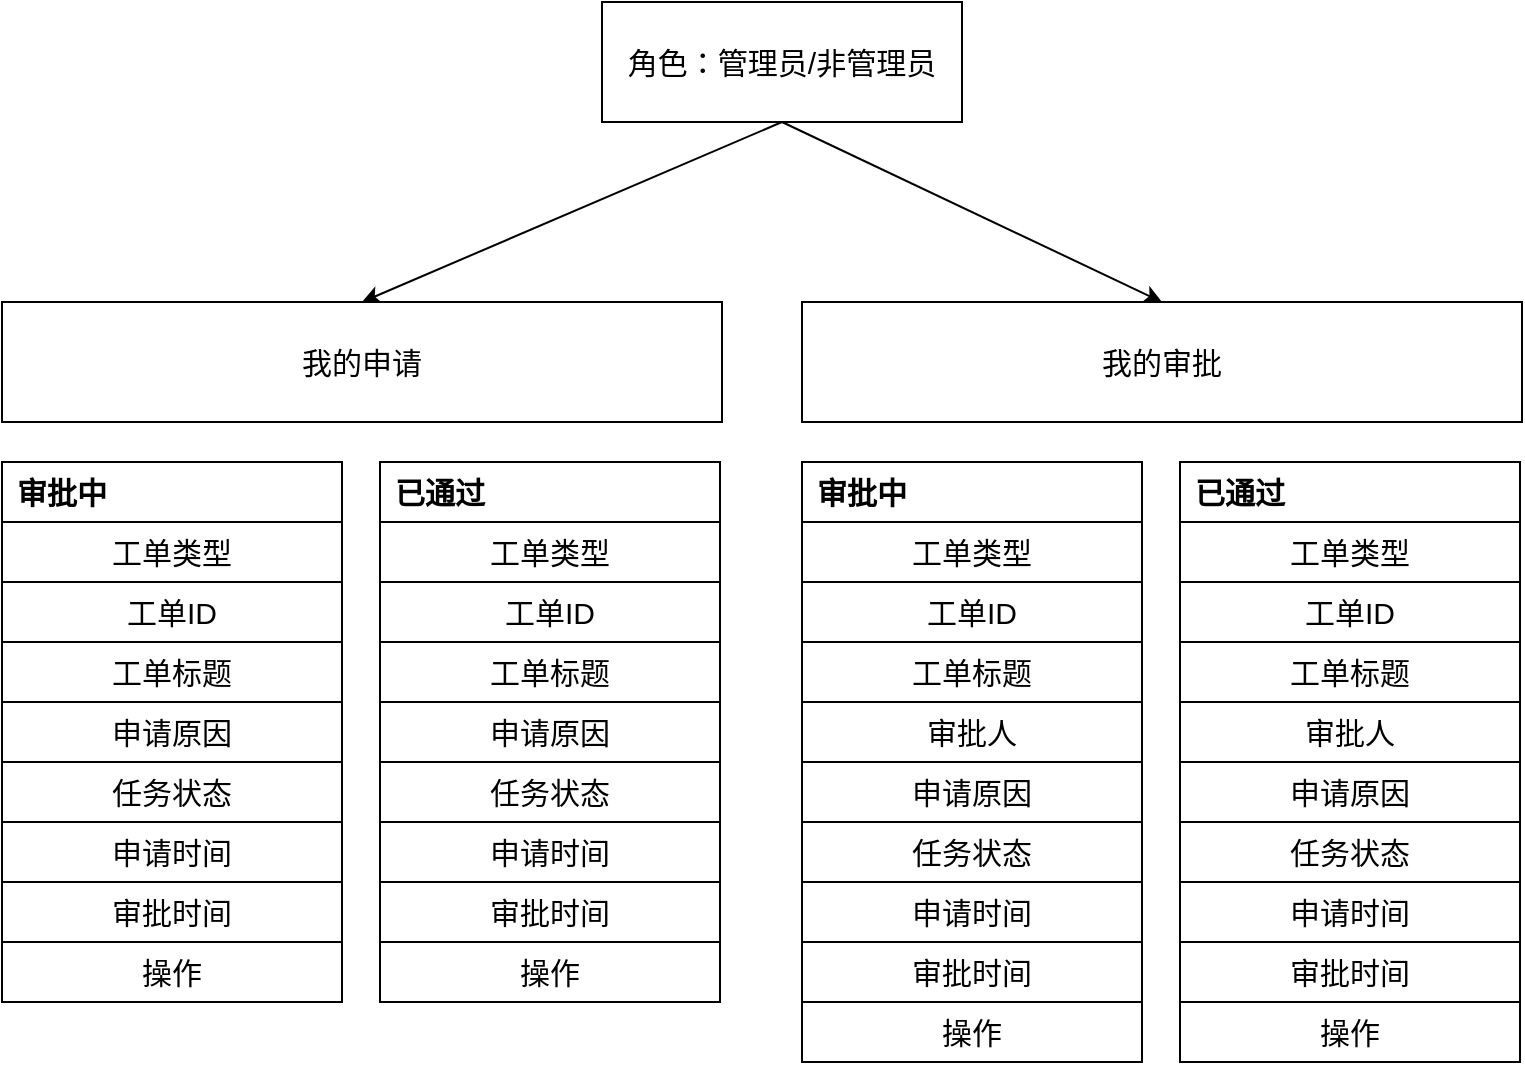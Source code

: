 <mxfile version="17.4.0" type="github" pages="6">
  <diagram id="VgGhHzuDQOqaiqI6v71O" name="第 1 页">
    <mxGraphModel dx="1038" dy="539" grid="1" gridSize="10" guides="1" tooltips="1" connect="1" arrows="1" fold="1" page="1" pageScale="1" pageWidth="827" pageHeight="1169" math="0" shadow="0">
      <root>
        <mxCell id="0" />
        <mxCell id="1" parent="0" />
        <mxCell id="lonrbAoY2lLDJeJu-5T3-50" style="rounded=0;orthogonalLoop=1;jettySize=auto;html=1;exitX=0.5;exitY=1;exitDx=0;exitDy=0;entryX=0.5;entryY=0;entryDx=0;entryDy=0;fontSize=15;" parent="1" source="lonrbAoY2lLDJeJu-5T3-1" target="lonrbAoY2lLDJeJu-5T3-5" edge="1">
          <mxGeometry relative="1" as="geometry" />
        </mxCell>
        <mxCell id="lonrbAoY2lLDJeJu-5T3-51" style="edgeStyle=none;rounded=0;orthogonalLoop=1;jettySize=auto;html=1;exitX=0.5;exitY=1;exitDx=0;exitDy=0;entryX=0.5;entryY=0;entryDx=0;entryDy=0;fontSize=15;" parent="1" source="lonrbAoY2lLDJeJu-5T3-1" target="lonrbAoY2lLDJeJu-5T3-6" edge="1">
          <mxGeometry relative="1" as="geometry" />
        </mxCell>
        <mxCell id="lonrbAoY2lLDJeJu-5T3-1" value="&lt;font style=&quot;font-size: 15px&quot;&gt;角色：管理员/非管理员&lt;/font&gt;" style="rounded=0;whiteSpace=wrap;html=1;" parent="1" vertex="1">
          <mxGeometry x="300" width="180" height="60" as="geometry" />
        </mxCell>
        <mxCell id="lonrbAoY2lLDJeJu-5T3-5" value="&lt;span style=&quot;font-size: 15px&quot;&gt;我的申请&lt;/span&gt;" style="rounded=0;whiteSpace=wrap;html=1;" parent="1" vertex="1">
          <mxGeometry y="150" width="360" height="60" as="geometry" />
        </mxCell>
        <mxCell id="lonrbAoY2lLDJeJu-5T3-6" value="&lt;span style=&quot;font-size: 15px&quot;&gt;我的审批&lt;/span&gt;" style="rounded=0;whiteSpace=wrap;html=1;" parent="1" vertex="1">
          <mxGeometry x="400" y="150" width="360" height="60" as="geometry" />
        </mxCell>
        <mxCell id="lonrbAoY2lLDJeJu-5T3-7" value="&lt;span style=&quot;font-size: 15px&quot;&gt;工单类型&lt;/span&gt;" style="rounded=0;whiteSpace=wrap;html=1;" parent="1" vertex="1">
          <mxGeometry y="260" width="170" height="30" as="geometry" />
        </mxCell>
        <mxCell id="lonrbAoY2lLDJeJu-5T3-8" value="&lt;span style=&quot;font-size: 15px&quot;&gt;工单ID&lt;/span&gt;" style="rounded=0;whiteSpace=wrap;html=1;" parent="1" vertex="1">
          <mxGeometry y="290" width="170" height="30" as="geometry" />
        </mxCell>
        <mxCell id="lonrbAoY2lLDJeJu-5T3-9" value="&lt;span style=&quot;font-size: 15px&quot;&gt;工单标题&lt;/span&gt;" style="rounded=0;whiteSpace=wrap;html=1;" parent="1" vertex="1">
          <mxGeometry y="320" width="170" height="30" as="geometry" />
        </mxCell>
        <mxCell id="lonrbAoY2lLDJeJu-5T3-10" value="&lt;span style=&quot;font-size: 15px&quot;&gt;申请原因&lt;/span&gt;" style="rounded=0;whiteSpace=wrap;html=1;" parent="1" vertex="1">
          <mxGeometry y="350" width="170" height="30" as="geometry" />
        </mxCell>
        <mxCell id="lonrbAoY2lLDJeJu-5T3-11" value="&lt;span style=&quot;font-size: 15px&quot;&gt;任务状态&lt;/span&gt;" style="rounded=0;whiteSpace=wrap;html=1;" parent="1" vertex="1">
          <mxGeometry y="380" width="170" height="30" as="geometry" />
        </mxCell>
        <mxCell id="lonrbAoY2lLDJeJu-5T3-12" value="&lt;span style=&quot;font-size: 15px&quot;&gt;申请时间&lt;/span&gt;" style="rounded=0;whiteSpace=wrap;html=1;" parent="1" vertex="1">
          <mxGeometry y="410" width="170" height="30" as="geometry" />
        </mxCell>
        <mxCell id="lonrbAoY2lLDJeJu-5T3-13" value="&lt;span style=&quot;font-size: 15px&quot;&gt;审批时间&lt;/span&gt;" style="rounded=0;whiteSpace=wrap;html=1;" parent="1" vertex="1">
          <mxGeometry y="440" width="170" height="30" as="geometry" />
        </mxCell>
        <mxCell id="lonrbAoY2lLDJeJu-5T3-14" value="&lt;span style=&quot;font-size: 15px&quot;&gt;操作&lt;/span&gt;" style="rounded=0;whiteSpace=wrap;html=1;" parent="1" vertex="1">
          <mxGeometry y="470" width="170" height="30" as="geometry" />
        </mxCell>
        <mxCell id="lonrbAoY2lLDJeJu-5T3-16" value="" style="rounded=0;whiteSpace=wrap;html=1;" parent="1" vertex="1">
          <mxGeometry y="230" width="170" height="30" as="geometry" />
        </mxCell>
        <mxCell id="lonrbAoY2lLDJeJu-5T3-17" value="&lt;b&gt;审批中&lt;/b&gt;" style="text;html=1;strokeColor=none;fillColor=none;align=center;verticalAlign=middle;whiteSpace=wrap;rounded=0;fontSize=15;" parent="1" vertex="1">
          <mxGeometry y="230" width="60" height="30" as="geometry" />
        </mxCell>
        <mxCell id="lonrbAoY2lLDJeJu-5T3-18" value="&lt;span style=&quot;font-size: 15px&quot;&gt;工单类型&lt;/span&gt;" style="rounded=0;whiteSpace=wrap;html=1;" parent="1" vertex="1">
          <mxGeometry x="189" y="260" width="170" height="30" as="geometry" />
        </mxCell>
        <mxCell id="lonrbAoY2lLDJeJu-5T3-19" value="&lt;span style=&quot;font-size: 15px&quot;&gt;工单ID&lt;/span&gt;" style="rounded=0;whiteSpace=wrap;html=1;" parent="1" vertex="1">
          <mxGeometry x="189" y="290" width="170" height="30" as="geometry" />
        </mxCell>
        <mxCell id="lonrbAoY2lLDJeJu-5T3-20" value="&lt;span style=&quot;font-size: 15px&quot;&gt;工单标题&lt;/span&gt;" style="rounded=0;whiteSpace=wrap;html=1;" parent="1" vertex="1">
          <mxGeometry x="189" y="320" width="170" height="30" as="geometry" />
        </mxCell>
        <mxCell id="lonrbAoY2lLDJeJu-5T3-21" value="&lt;span style=&quot;font-size: 15px&quot;&gt;申请原因&lt;/span&gt;" style="rounded=0;whiteSpace=wrap;html=1;" parent="1" vertex="1">
          <mxGeometry x="189" y="350" width="170" height="30" as="geometry" />
        </mxCell>
        <mxCell id="lonrbAoY2lLDJeJu-5T3-22" value="&lt;span style=&quot;font-size: 15px&quot;&gt;任务状态&lt;/span&gt;" style="rounded=0;whiteSpace=wrap;html=1;" parent="1" vertex="1">
          <mxGeometry x="189" y="380" width="170" height="30" as="geometry" />
        </mxCell>
        <mxCell id="lonrbAoY2lLDJeJu-5T3-23" value="&lt;span style=&quot;font-size: 15px&quot;&gt;申请时间&lt;/span&gt;" style="rounded=0;whiteSpace=wrap;html=1;" parent="1" vertex="1">
          <mxGeometry x="189" y="410" width="170" height="30" as="geometry" />
        </mxCell>
        <mxCell id="lonrbAoY2lLDJeJu-5T3-24" value="&lt;span style=&quot;font-size: 15px&quot;&gt;审批时间&lt;/span&gt;" style="rounded=0;whiteSpace=wrap;html=1;" parent="1" vertex="1">
          <mxGeometry x="189" y="440" width="170" height="30" as="geometry" />
        </mxCell>
        <mxCell id="lonrbAoY2lLDJeJu-5T3-25" value="&lt;span style=&quot;font-size: 15px&quot;&gt;操作&lt;/span&gt;" style="rounded=0;whiteSpace=wrap;html=1;" parent="1" vertex="1">
          <mxGeometry x="189" y="470" width="170" height="30" as="geometry" />
        </mxCell>
        <mxCell id="lonrbAoY2lLDJeJu-5T3-26" value="" style="rounded=0;whiteSpace=wrap;html=1;" parent="1" vertex="1">
          <mxGeometry x="189" y="230" width="170" height="30" as="geometry" />
        </mxCell>
        <mxCell id="lonrbAoY2lLDJeJu-5T3-27" value="&lt;b&gt;已通过&lt;/b&gt;" style="text;html=1;strokeColor=none;fillColor=none;align=center;verticalAlign=middle;whiteSpace=wrap;rounded=0;fontSize=15;" parent="1" vertex="1">
          <mxGeometry x="189" y="230" width="60" height="30" as="geometry" />
        </mxCell>
        <mxCell id="lonrbAoY2lLDJeJu-5T3-28" value="&lt;span style=&quot;font-size: 15px&quot;&gt;工单类型&lt;/span&gt;" style="rounded=0;whiteSpace=wrap;html=1;" parent="1" vertex="1">
          <mxGeometry x="400" y="260" width="170" height="30" as="geometry" />
        </mxCell>
        <mxCell id="lonrbAoY2lLDJeJu-5T3-29" value="&lt;span style=&quot;font-size: 15px&quot;&gt;工单ID&lt;/span&gt;" style="rounded=0;whiteSpace=wrap;html=1;" parent="1" vertex="1">
          <mxGeometry x="400" y="290" width="170" height="30" as="geometry" />
        </mxCell>
        <mxCell id="lonrbAoY2lLDJeJu-5T3-30" value="&lt;span style=&quot;font-size: 15px&quot;&gt;工单标题&lt;/span&gt;" style="rounded=0;whiteSpace=wrap;html=1;" parent="1" vertex="1">
          <mxGeometry x="400" y="320" width="170" height="30" as="geometry" />
        </mxCell>
        <mxCell id="lonrbAoY2lLDJeJu-5T3-31" value="&lt;span style=&quot;font-size: 15px&quot;&gt;申请原因&lt;/span&gt;" style="rounded=0;whiteSpace=wrap;html=1;" parent="1" vertex="1">
          <mxGeometry x="400" y="380" width="170" height="30" as="geometry" />
        </mxCell>
        <mxCell id="lonrbAoY2lLDJeJu-5T3-32" value="&lt;span style=&quot;font-size: 15px&quot;&gt;任务状态&lt;/span&gt;" style="rounded=0;whiteSpace=wrap;html=1;" parent="1" vertex="1">
          <mxGeometry x="400" y="410" width="170" height="30" as="geometry" />
        </mxCell>
        <mxCell id="lonrbAoY2lLDJeJu-5T3-33" value="&lt;span style=&quot;font-size: 15px&quot;&gt;申请时间&lt;/span&gt;" style="rounded=0;whiteSpace=wrap;html=1;" parent="1" vertex="1">
          <mxGeometry x="400" y="440" width="170" height="30" as="geometry" />
        </mxCell>
        <mxCell id="lonrbAoY2lLDJeJu-5T3-34" value="&lt;span style=&quot;font-size: 15px&quot;&gt;审批时间&lt;/span&gt;" style="rounded=0;whiteSpace=wrap;html=1;" parent="1" vertex="1">
          <mxGeometry x="400" y="470" width="170" height="30" as="geometry" />
        </mxCell>
        <mxCell id="lonrbAoY2lLDJeJu-5T3-35" value="&lt;span style=&quot;font-size: 15px&quot;&gt;操作&lt;/span&gt;" style="rounded=0;whiteSpace=wrap;html=1;" parent="1" vertex="1">
          <mxGeometry x="400" y="500" width="170" height="30" as="geometry" />
        </mxCell>
        <mxCell id="lonrbAoY2lLDJeJu-5T3-36" value="" style="rounded=0;whiteSpace=wrap;html=1;" parent="1" vertex="1">
          <mxGeometry x="400" y="230" width="170" height="30" as="geometry" />
        </mxCell>
        <mxCell id="lonrbAoY2lLDJeJu-5T3-37" value="&lt;b&gt;审批中&lt;/b&gt;" style="text;html=1;strokeColor=none;fillColor=none;align=center;verticalAlign=middle;whiteSpace=wrap;rounded=0;fontSize=15;" parent="1" vertex="1">
          <mxGeometry x="400" y="230" width="60" height="30" as="geometry" />
        </mxCell>
        <mxCell id="lonrbAoY2lLDJeJu-5T3-38" value="&lt;span style=&quot;font-size: 15px&quot;&gt;工单类型&lt;/span&gt;" style="rounded=0;whiteSpace=wrap;html=1;" parent="1" vertex="1">
          <mxGeometry x="589" y="260" width="170" height="30" as="geometry" />
        </mxCell>
        <mxCell id="lonrbAoY2lLDJeJu-5T3-39" value="&lt;span style=&quot;font-size: 15px&quot;&gt;工单ID&lt;/span&gt;" style="rounded=0;whiteSpace=wrap;html=1;" parent="1" vertex="1">
          <mxGeometry x="589" y="290" width="170" height="30" as="geometry" />
        </mxCell>
        <mxCell id="lonrbAoY2lLDJeJu-5T3-40" value="&lt;span style=&quot;font-size: 15px&quot;&gt;工单标题&lt;/span&gt;" style="rounded=0;whiteSpace=wrap;html=1;" parent="1" vertex="1">
          <mxGeometry x="589" y="320" width="170" height="30" as="geometry" />
        </mxCell>
        <mxCell id="lonrbAoY2lLDJeJu-5T3-41" value="&lt;span style=&quot;font-size: 15px&quot;&gt;申请原因&lt;/span&gt;" style="rounded=0;whiteSpace=wrap;html=1;" parent="1" vertex="1">
          <mxGeometry x="589" y="380" width="170" height="30" as="geometry" />
        </mxCell>
        <mxCell id="lonrbAoY2lLDJeJu-5T3-42" value="&lt;span style=&quot;font-size: 15px&quot;&gt;任务状态&lt;/span&gt;" style="rounded=0;whiteSpace=wrap;html=1;" parent="1" vertex="1">
          <mxGeometry x="589" y="410" width="170" height="30" as="geometry" />
        </mxCell>
        <mxCell id="lonrbAoY2lLDJeJu-5T3-43" value="&lt;span style=&quot;font-size: 15px&quot;&gt;申请时间&lt;/span&gt;" style="rounded=0;whiteSpace=wrap;html=1;" parent="1" vertex="1">
          <mxGeometry x="589" y="440" width="170" height="30" as="geometry" />
        </mxCell>
        <mxCell id="lonrbAoY2lLDJeJu-5T3-44" value="&lt;span style=&quot;font-size: 15px&quot;&gt;审批时间&lt;/span&gt;" style="rounded=0;whiteSpace=wrap;html=1;" parent="1" vertex="1">
          <mxGeometry x="589" y="470" width="170" height="30" as="geometry" />
        </mxCell>
        <mxCell id="lonrbAoY2lLDJeJu-5T3-45" value="&lt;span style=&quot;font-size: 15px&quot;&gt;操作&lt;/span&gt;" style="rounded=0;whiteSpace=wrap;html=1;" parent="1" vertex="1">
          <mxGeometry x="589" y="500" width="170" height="30" as="geometry" />
        </mxCell>
        <mxCell id="lonrbAoY2lLDJeJu-5T3-46" value="" style="rounded=0;whiteSpace=wrap;html=1;" parent="1" vertex="1">
          <mxGeometry x="589" y="230" width="170" height="30" as="geometry" />
        </mxCell>
        <mxCell id="lonrbAoY2lLDJeJu-5T3-47" value="&lt;b&gt;已通过&lt;/b&gt;" style="text;html=1;strokeColor=none;fillColor=none;align=center;verticalAlign=middle;whiteSpace=wrap;rounded=0;fontSize=15;" parent="1" vertex="1">
          <mxGeometry x="589" y="230" width="60" height="30" as="geometry" />
        </mxCell>
        <mxCell id="lonrbAoY2lLDJeJu-5T3-48" value="&lt;span style=&quot;font-size: 15px&quot;&gt;审批人&lt;/span&gt;" style="rounded=0;whiteSpace=wrap;html=1;" parent="1" vertex="1">
          <mxGeometry x="400" y="350" width="170" height="30" as="geometry" />
        </mxCell>
        <mxCell id="lonrbAoY2lLDJeJu-5T3-49" value="&lt;span style=&quot;font-size: 15px&quot;&gt;审批人&lt;/span&gt;" style="rounded=0;whiteSpace=wrap;html=1;" parent="1" vertex="1">
          <mxGeometry x="589" y="350" width="170" height="30" as="geometry" />
        </mxCell>
      </root>
    </mxGraphModel>
  </diagram>
  <diagram id="Qksk2o-AD6sCG_uEJkRs" name="第 2 页">
    <mxGraphModel dx="1038" dy="539" grid="1" gridSize="10" guides="1" tooltips="1" connect="1" arrows="1" fold="1" page="1" pageScale="1" pageWidth="827" pageHeight="1169" math="0" shadow="0">
      <root>
        <mxCell id="0" />
        <mxCell id="1" parent="0" />
        <mxCell id="c3VmEH8c4dfVeIabGRgD-4" style="rounded=0;orthogonalLoop=1;jettySize=auto;html=1;exitX=0.5;exitY=1;exitDx=0;exitDy=0;entryX=0.5;entryY=0;entryDx=0;entryDy=0;fontSize=14;" edge="1" parent="1" source="c3VmEH8c4dfVeIabGRgD-1" target="c3VmEH8c4dfVeIabGRgD-2">
          <mxGeometry relative="1" as="geometry" />
        </mxCell>
        <mxCell id="c3VmEH8c4dfVeIabGRgD-5" style="edgeStyle=none;rounded=0;orthogonalLoop=1;jettySize=auto;html=1;exitX=0.5;exitY=1;exitDx=0;exitDy=0;entryX=0.5;entryY=0;entryDx=0;entryDy=0;fontSize=14;" edge="1" parent="1" source="c3VmEH8c4dfVeIabGRgD-1" target="c3VmEH8c4dfVeIabGRgD-3">
          <mxGeometry relative="1" as="geometry" />
        </mxCell>
        <mxCell id="c3VmEH8c4dfVeIabGRgD-1" value="&lt;font style=&quot;font-size: 14px&quot;&gt;集群管理&lt;/font&gt;" style="rounded=0;whiteSpace=wrap;html=1;" vertex="1" parent="1">
          <mxGeometry x="225" width="120" height="60" as="geometry" />
        </mxCell>
        <mxCell id="c3VmEH8c4dfVeIabGRgD-17" style="edgeStyle=orthogonalEdgeStyle;rounded=0;orthogonalLoop=1;jettySize=auto;html=1;exitX=1;exitY=0.5;exitDx=0;exitDy=0;entryX=0.5;entryY=0;entryDx=0;entryDy=0;fontSize=14;dashed=1;" edge="1" parent="1" source="c3VmEH8c4dfVeIabGRgD-2" target="c3VmEH8c4dfVeIabGRgD-16">
          <mxGeometry relative="1" as="geometry" />
        </mxCell>
        <mxCell id="c3VmEH8c4dfVeIabGRgD-2" value="&lt;font style=&quot;font-size: 14px&quot;&gt;我的集群&lt;/font&gt;" style="rounded=0;whiteSpace=wrap;html=1;" vertex="1" parent="1">
          <mxGeometry y="120" width="170" height="60" as="geometry" />
        </mxCell>
        <mxCell id="c3VmEH8c4dfVeIabGRgD-22" style="edgeStyle=orthogonalEdgeStyle;rounded=0;orthogonalLoop=1;jettySize=auto;html=1;exitX=0.5;exitY=1;exitDx=0;exitDy=0;entryX=0.5;entryY=0;entryDx=0;entryDy=0;fontSize=14;dashed=1;" edge="1" parent="1" source="c3VmEH8c4dfVeIabGRgD-3" target="c3VmEH8c4dfVeIabGRgD-21">
          <mxGeometry relative="1" as="geometry" />
        </mxCell>
        <mxCell id="c3VmEH8c4dfVeIabGRgD-3" value="&lt;span style=&quot;font-size: 14px&quot;&gt;申请集群&lt;/span&gt;" style="rounded=0;whiteSpace=wrap;html=1;" vertex="1" parent="1">
          <mxGeometry x="425" y="120" width="120" height="60" as="geometry" />
        </mxCell>
        <mxCell id="c3VmEH8c4dfVeIabGRgD-7" value="&lt;font style=&quot;font-size: 14px&quot;&gt;集群ID&lt;/font&gt;" style="rounded=0;whiteSpace=wrap;html=1;" vertex="1" parent="1">
          <mxGeometry y="200" width="170" height="30" as="geometry" />
        </mxCell>
        <mxCell id="c3VmEH8c4dfVeIabGRgD-8" value="&lt;font style=&quot;font-size: 14px&quot;&gt;集群名称&lt;/font&gt;" style="rounded=0;whiteSpace=wrap;html=1;" vertex="1" parent="1">
          <mxGeometry y="230" width="170" height="30" as="geometry" />
        </mxCell>
        <mxCell id="c3VmEH8c4dfVeIabGRgD-9" value="&lt;span style=&quot;font-size: 14px&quot;&gt;topic数量&lt;/span&gt;" style="rounded=0;whiteSpace=wrap;html=1;" vertex="1" parent="1">
          <mxGeometry y="260" width="170" height="30" as="geometry" />
        </mxCell>
        <mxCell id="c3VmEH8c4dfVeIabGRgD-10" value="&lt;span style=&quot;font-size: 14px&quot;&gt;集群类型&lt;/span&gt;" style="rounded=0;whiteSpace=wrap;html=1;" vertex="1" parent="1">
          <mxGeometry y="290" width="170" height="30" as="geometry" />
        </mxCell>
        <mxCell id="c3VmEH8c4dfVeIabGRgD-11" value="&lt;span style=&quot;font-size: 14px&quot;&gt;集群版本&lt;/span&gt;" style="rounded=0;whiteSpace=wrap;html=1;" vertex="1" parent="1">
          <mxGeometry y="320" width="170" height="30" as="geometry" />
        </mxCell>
        <mxCell id="c3VmEH8c4dfVeIabGRgD-12" value="&lt;span style=&quot;font-size: 14px&quot;&gt;接入时间&lt;/span&gt;" style="rounded=0;whiteSpace=wrap;html=1;" vertex="1" parent="1">
          <mxGeometry y="350" width="170" height="30" as="geometry" />
        </mxCell>
        <mxCell id="c3VmEH8c4dfVeIabGRgD-13" value="&lt;span style=&quot;font-size: 14px&quot;&gt;修改时间&lt;/span&gt;" style="rounded=0;whiteSpace=wrap;html=1;" vertex="1" parent="1">
          <mxGeometry y="380" width="170" height="30" as="geometry" />
        </mxCell>
        <mxCell id="c3VmEH8c4dfVeIabGRgD-14" value="&lt;span style=&quot;font-size: 14px&quot;&gt;操作&lt;/span&gt;" style="rounded=0;whiteSpace=wrap;html=1;" vertex="1" parent="1">
          <mxGeometry y="410" width="170" height="30" as="geometry" />
        </mxCell>
        <mxCell id="c3VmEH8c4dfVeIabGRgD-16" value="集群概览" style="rounded=0;whiteSpace=wrap;html=1;fontSize=14;" vertex="1" parent="1">
          <mxGeometry x="215" y="200" width="120" height="30" as="geometry" />
        </mxCell>
        <mxCell id="c3VmEH8c4dfVeIabGRgD-18" value="点击集群名称" style="text;html=1;strokeColor=none;fillColor=none;align=center;verticalAlign=middle;whiteSpace=wrap;rounded=0;fontSize=14;" vertex="1" parent="1">
          <mxGeometry x="225" y="120" width="96" height="30" as="geometry" />
        </mxCell>
        <mxCell id="c3VmEH8c4dfVeIabGRgD-19" value="Topic信息" style="rounded=0;whiteSpace=wrap;html=1;fontSize=14;" vertex="1" parent="1">
          <mxGeometry x="215" y="230" width="120" height="30" as="geometry" />
        </mxCell>
        <mxCell id="c3VmEH8c4dfVeIabGRgD-20" value="Broker信息" style="rounded=0;whiteSpace=wrap;html=1;fontSize=14;" vertex="1" parent="1">
          <mxGeometry x="215" y="260" width="120" height="30" as="geometry" />
        </mxCell>
        <mxCell id="c3VmEH8c4dfVeIabGRgD-21" value="角色请求的申请与审批模块" style="rounded=1;whiteSpace=wrap;html=1;fontSize=14;" vertex="1" parent="1">
          <mxGeometry x="425" y="260" width="120" height="60" as="geometry" />
        </mxCell>
        <mxCell id="c3VmEH8c4dfVeIabGRgD-23" value="申请完后自动跳转" style="text;html=1;strokeColor=none;fillColor=none;align=center;verticalAlign=middle;whiteSpace=wrap;rounded=0;fontSize=14;" vertex="1" parent="1">
          <mxGeometry x="485" y="200" width="60" height="30" as="geometry" />
        </mxCell>
      </root>
    </mxGraphModel>
  </diagram>
  <diagram id="zsXh7h9CZu6OEOy8FkDg" name="第 3 页">
    <mxGraphModel dx="1038" dy="539" grid="1" gridSize="10" guides="1" tooltips="1" connect="1" arrows="1" fold="1" page="1" pageScale="1" pageWidth="827" pageHeight="1169" math="0" shadow="0">
      <root>
        <mxCell id="0" />
        <mxCell id="1" parent="0" />
        <mxCell id="17MyX4lpXU3-6zMA0jf2-4" style="rounded=0;orthogonalLoop=1;jettySize=auto;html=1;exitX=0.5;exitY=1;exitDx=0;exitDy=0;entryX=0.5;entryY=0;entryDx=0;entryDy=0;fontSize=14;" edge="1" parent="1" source="17MyX4lpXU3-6zMA0jf2-1" target="17MyX4lpXU3-6zMA0jf2-2">
          <mxGeometry relative="1" as="geometry" />
        </mxCell>
        <mxCell id="17MyX4lpXU3-6zMA0jf2-6" style="edgeStyle=none;rounded=0;orthogonalLoop=1;jettySize=auto;html=1;exitX=0.5;exitY=1;exitDx=0;exitDy=0;entryX=0.5;entryY=0;entryDx=0;entryDy=0;fontSize=14;" edge="1" parent="1" source="17MyX4lpXU3-6zMA0jf2-1" target="17MyX4lpXU3-6zMA0jf2-3">
          <mxGeometry relative="1" as="geometry" />
        </mxCell>
        <mxCell id="17MyX4lpXU3-6zMA0jf2-1" value="监控告警" style="rounded=0;whiteSpace=wrap;html=1;fontSize=14;" vertex="1" parent="1">
          <mxGeometry x="120" width="120" height="60" as="geometry" />
        </mxCell>
        <mxCell id="17MyX4lpXU3-6zMA0jf2-2" value="监控告警" style="rounded=0;whiteSpace=wrap;html=1;fontSize=14;" vertex="1" parent="1">
          <mxGeometry y="130" width="150" height="60" as="geometry" />
        </mxCell>
        <mxCell id="17MyX4lpXU3-6zMA0jf2-3" value="新增规则" style="rounded=0;whiteSpace=wrap;html=1;fontSize=14;" vertex="1" parent="1">
          <mxGeometry x="240" y="130" width="120" height="60" as="geometry" />
        </mxCell>
        <mxCell id="17MyX4lpXU3-6zMA0jf2-7" value="告警规则" style="rounded=0;whiteSpace=wrap;html=1;fontSize=14;" vertex="1" parent="1">
          <mxGeometry y="210" width="150" height="30" as="geometry" />
        </mxCell>
        <mxCell id="17MyX4lpXU3-6zMA0jf2-8" value="所属应用" style="rounded=0;whiteSpace=wrap;html=1;fontSize=14;" vertex="1" parent="1">
          <mxGeometry y="240" width="150" height="30" as="geometry" />
        </mxCell>
        <mxCell id="17MyX4lpXU3-6zMA0jf2-9" value="操作人" style="rounded=0;whiteSpace=wrap;html=1;fontSize=14;" vertex="1" parent="1">
          <mxGeometry y="270" width="150" height="30" as="geometry" />
        </mxCell>
        <mxCell id="17MyX4lpXU3-6zMA0jf2-10" value="创建时间" style="rounded=0;whiteSpace=wrap;html=1;fontSize=14;" vertex="1" parent="1">
          <mxGeometry y="300" width="150" height="30" as="geometry" />
        </mxCell>
        <mxCell id="17MyX4lpXU3-6zMA0jf2-11" value="操作" style="rounded=0;whiteSpace=wrap;html=1;fontSize=14;" vertex="1" parent="1">
          <mxGeometry y="330" width="150" height="30" as="geometry" />
        </mxCell>
      </root>
    </mxGraphModel>
  </diagram>
  <diagram id="lzAT9lR3DD5TKyvYfsa1" name="第 4 页">
    <mxGraphModel dx="1221" dy="634" grid="1" gridSize="10" guides="1" tooltips="1" connect="1" arrows="1" fold="1" page="1" pageScale="1" pageWidth="827" pageHeight="1169" math="0" shadow="0">
      <root>
        <mxCell id="0" />
        <mxCell id="1" parent="0" />
        <mxCell id="vtGTTu7bxrvm1t-bby4E-16" style="edgeStyle=none;rounded=0;orthogonalLoop=1;jettySize=auto;html=1;exitX=0.5;exitY=1;exitDx=0;exitDy=0;entryX=0.5;entryY=0;entryDx=0;entryDy=0;fontSize=14;" edge="1" parent="1" source="vtGTTu7bxrvm1t-bby4E-1" target="vtGTTu7bxrvm1t-bby4E-2">
          <mxGeometry relative="1" as="geometry" />
        </mxCell>
        <mxCell id="vtGTTu7bxrvm1t-bby4E-42" style="edgeStyle=none;rounded=0;orthogonalLoop=1;jettySize=auto;html=1;exitX=0.5;exitY=1;exitDx=0;exitDy=0;entryX=0.5;entryY=0;entryDx=0;entryDy=0;fontSize=14;" edge="1" parent="1" source="vtGTTu7bxrvm1t-bby4E-1" target="vtGTTu7bxrvm1t-bby4E-3">
          <mxGeometry relative="1" as="geometry" />
        </mxCell>
        <mxCell id="vtGTTu7bxrvm1t-bby4E-43" style="edgeStyle=none;rounded=0;orthogonalLoop=1;jettySize=auto;html=1;exitX=0.5;exitY=1;exitDx=0;exitDy=0;entryX=0.5;entryY=0;entryDx=0;entryDy=0;fontSize=14;" edge="1" parent="1" source="vtGTTu7bxrvm1t-bby4E-1" target="vtGTTu7bxrvm1t-bby4E-4">
          <mxGeometry relative="1" as="geometry" />
        </mxCell>
        <mxCell id="vtGTTu7bxrvm1t-bby4E-44" style="edgeStyle=none;rounded=0;orthogonalLoop=1;jettySize=auto;html=1;exitX=0.5;exitY=1;exitDx=0;exitDy=0;entryX=0.5;entryY=0;entryDx=0;entryDy=0;fontSize=14;" edge="1" parent="1" source="vtGTTu7bxrvm1t-bby4E-1" target="vtGTTu7bxrvm1t-bby4E-5">
          <mxGeometry relative="1" as="geometry" />
        </mxCell>
        <mxCell id="vtGTTu7bxrvm1t-bby4E-1" value="运维管控" style="rounded=0;whiteSpace=wrap;html=1;fontSize=14;" vertex="1" parent="1">
          <mxGeometry x="330" width="120" height="60" as="geometry" />
        </mxCell>
        <mxCell id="vtGTTu7bxrvm1t-bby4E-17" style="edgeStyle=none;rounded=0;orthogonalLoop=1;jettySize=auto;html=1;exitX=0.75;exitY=1;exitDx=0;exitDy=0;entryX=0.5;entryY=0;entryDx=0;entryDy=0;fontSize=14;" edge="1" parent="1" source="vtGTTu7bxrvm1t-bby4E-2" target="vtGTTu7bxrvm1t-bby4E-15">
          <mxGeometry relative="1" as="geometry" />
        </mxCell>
        <mxCell id="vtGTTu7bxrvm1t-bby4E-2" value="集群列表" style="rounded=0;whiteSpace=wrap;html=1;fontSize=14;" vertex="1" parent="1">
          <mxGeometry y="250" width="320" height="60" as="geometry" />
        </mxCell>
        <mxCell id="vtGTTu7bxrvm1t-bby4E-3" value="集群运维" style="rounded=0;whiteSpace=wrap;html=1;fontSize=14;" vertex="1" parent="1">
          <mxGeometry x="360" y="250" width="650" height="60" as="geometry" />
        </mxCell>
        <mxCell id="vtGTTu7bxrvm1t-bby4E-4" value="平台管理" style="rounded=0;whiteSpace=wrap;html=1;fontSize=14;" vertex="1" parent="1">
          <mxGeometry x="747" y="170" width="120" height="60" as="geometry" />
        </mxCell>
        <mxCell id="vtGTTu7bxrvm1t-bby4E-5" value="操作记录" style="rounded=0;whiteSpace=wrap;html=1;fontSize=14;" vertex="1" parent="1">
          <mxGeometry x="890" y="170" width="120" height="60" as="geometry" />
        </mxCell>
        <mxCell id="vtGTTu7bxrvm1t-bby4E-6" value="物理集群ID" style="rounded=0;whiteSpace=wrap;html=1;fontSize=14;" vertex="1" parent="1">
          <mxGeometry y="340" width="180" height="30" as="geometry" />
        </mxCell>
        <mxCell id="vtGTTu7bxrvm1t-bby4E-7" value="物理集群名称" style="rounded=0;whiteSpace=wrap;html=1;fontSize=14;" vertex="1" parent="1">
          <mxGeometry y="370" width="180" height="30" as="geometry" />
        </mxCell>
        <mxCell id="vtGTTu7bxrvm1t-bby4E-8" value="Topic数" style="rounded=0;whiteSpace=wrap;html=1;fontSize=14;" vertex="1" parent="1">
          <mxGeometry y="400" width="180" height="30" as="geometry" />
        </mxCell>
        <mxCell id="vtGTTu7bxrvm1t-bby4E-9" value="Broker数" style="rounded=0;whiteSpace=wrap;html=1;fontSize=14;" vertex="1" parent="1">
          <mxGeometry y="430" width="180" height="30" as="geometry" />
        </mxCell>
        <mxCell id="vtGTTu7bxrvm1t-bby4E-10" value="Consumer数" style="rounded=0;whiteSpace=wrap;html=1;fontSize=14;" vertex="1" parent="1">
          <mxGeometry y="460" width="180" height="30" as="geometry" />
        </mxCell>
        <mxCell id="vtGTTu7bxrvm1t-bby4E-11" value="region数" style="rounded=0;whiteSpace=wrap;html=1;fontSize=14;" vertex="1" parent="1">
          <mxGeometry y="490" width="180" height="30" as="geometry" />
        </mxCell>
        <mxCell id="vtGTTu7bxrvm1t-bby4E-12" value="ControllerId" style="rounded=0;whiteSpace=wrap;html=1;fontSize=14;" vertex="1" parent="1">
          <mxGeometry y="520" width="180" height="30" as="geometry" />
        </mxCell>
        <mxCell id="vtGTTu7bxrvm1t-bby4E-13" value="监控中" style="rounded=0;whiteSpace=wrap;html=1;fontSize=14;" vertex="1" parent="1">
          <mxGeometry y="550" width="180" height="30" as="geometry" />
        </mxCell>
        <mxCell id="vtGTTu7bxrvm1t-bby4E-14" value="操作" style="rounded=0;whiteSpace=wrap;html=1;fontSize=14;" vertex="1" parent="1">
          <mxGeometry y="580" width="180" height="30" as="geometry" />
        </mxCell>
        <mxCell id="vtGTTu7bxrvm1t-bby4E-15" value="接入集群" style="rounded=0;whiteSpace=wrap;html=1;fontSize=14;" vertex="1" parent="1">
          <mxGeometry x="200" y="340" width="120" height="60" as="geometry" />
        </mxCell>
        <mxCell id="vtGTTu7bxrvm1t-bby4E-20" style="edgeStyle=none;rounded=0;orthogonalLoop=1;jettySize=auto;html=1;exitX=0.75;exitY=1;exitDx=0;exitDy=0;entryX=0.5;entryY=0;entryDx=0;entryDy=0;fontSize=14;" edge="1" parent="1" source="vtGTTu7bxrvm1t-bby4E-21" target="vtGTTu7bxrvm1t-bby4E-31">
          <mxGeometry relative="1" as="geometry" />
        </mxCell>
        <mxCell id="vtGTTu7bxrvm1t-bby4E-21" value="迁移任务" style="rounded=0;whiteSpace=wrap;html=1;fontSize=14;" vertex="1" parent="1">
          <mxGeometry x="360" y="330" width="320" height="60" as="geometry" />
        </mxCell>
        <mxCell id="vtGTTu7bxrvm1t-bby4E-22" value="迁移任务名称" style="rounded=0;whiteSpace=wrap;html=1;fontSize=14;" vertex="1" parent="1">
          <mxGeometry x="360" y="420" width="180" height="30" as="geometry" />
        </mxCell>
        <mxCell id="vtGTTu7bxrvm1t-bby4E-23" value="创建时间" style="rounded=0;whiteSpace=wrap;html=1;fontSize=14;" vertex="1" parent="1">
          <mxGeometry x="360" y="450" width="180" height="30" as="geometry" />
        </mxCell>
        <mxCell id="vtGTTu7bxrvm1t-bby4E-24" value="创建人" style="rounded=0;whiteSpace=wrap;html=1;fontSize=14;" vertex="1" parent="1">
          <mxGeometry x="360" y="480" width="180" height="30" as="geometry" />
        </mxCell>
        <mxCell id="vtGTTu7bxrvm1t-bby4E-25" value="Topic数量" style="rounded=0;whiteSpace=wrap;html=1;fontSize=14;" vertex="1" parent="1">
          <mxGeometry x="360" y="510" width="180" height="30" as="geometry" />
        </mxCell>
        <mxCell id="vtGTTu7bxrvm1t-bby4E-26" value="任务状态" style="rounded=0;whiteSpace=wrap;html=1;fontSize=14;" vertex="1" parent="1">
          <mxGeometry x="360" y="540" width="180" height="30" as="geometry" />
        </mxCell>
        <mxCell id="vtGTTu7bxrvm1t-bby4E-27" value="进度" style="rounded=0;whiteSpace=wrap;html=1;fontSize=14;" vertex="1" parent="1">
          <mxGeometry x="360" y="570" width="180" height="30" as="geometry" />
        </mxCell>
        <mxCell id="vtGTTu7bxrvm1t-bby4E-31" value="新建迁移任务" style="rounded=0;whiteSpace=wrap;html=1;fontSize=14;" vertex="1" parent="1">
          <mxGeometry x="560" y="420" width="120" height="60" as="geometry" />
        </mxCell>
        <mxCell id="vtGTTu7bxrvm1t-bby4E-32" style="edgeStyle=none;rounded=0;orthogonalLoop=1;jettySize=auto;html=1;exitX=0.75;exitY=1;exitDx=0;exitDy=0;entryX=0.5;entryY=0;entryDx=0;entryDy=0;fontSize=14;" edge="1" parent="1" source="vtGTTu7bxrvm1t-bby4E-33" target="vtGTTu7bxrvm1t-bby4E-40">
          <mxGeometry relative="1" as="geometry" />
        </mxCell>
        <mxCell id="vtGTTu7bxrvm1t-bby4E-33" value="集群任务" style="rounded=0;whiteSpace=wrap;html=1;fontSize=14;" vertex="1" parent="1">
          <mxGeometry x="690" y="330" width="320" height="60" as="geometry" />
        </mxCell>
        <mxCell id="vtGTTu7bxrvm1t-bby4E-34" value="任务ID" style="rounded=0;whiteSpace=wrap;html=1;fontSize=14;" vertex="1" parent="1">
          <mxGeometry x="690" y="420" width="180" height="30" as="geometry" />
        </mxCell>
        <mxCell id="vtGTTu7bxrvm1t-bby4E-35" value="任务类型" style="rounded=0;whiteSpace=wrap;html=1;fontSize=14;" vertex="1" parent="1">
          <mxGeometry x="690" y="450" width="180" height="30" as="geometry" />
        </mxCell>
        <mxCell id="vtGTTu7bxrvm1t-bby4E-36" value="集群名称" style="rounded=0;whiteSpace=wrap;html=1;fontSize=14;" vertex="1" parent="1">
          <mxGeometry x="690" y="480" width="180" height="30" as="geometry" />
        </mxCell>
        <mxCell id="vtGTTu7bxrvm1t-bby4E-37" value="创建时间" style="rounded=0;whiteSpace=wrap;html=1;fontSize=14;" vertex="1" parent="1">
          <mxGeometry x="690" y="510" width="180" height="30" as="geometry" />
        </mxCell>
        <mxCell id="vtGTTu7bxrvm1t-bby4E-38" value="操作人" style="rounded=0;whiteSpace=wrap;html=1;fontSize=14;" vertex="1" parent="1">
          <mxGeometry x="690" y="540" width="180" height="30" as="geometry" />
        </mxCell>
        <mxCell id="vtGTTu7bxrvm1t-bby4E-39" value="任务状态" style="rounded=0;whiteSpace=wrap;html=1;fontSize=14;" vertex="1" parent="1">
          <mxGeometry x="690" y="570" width="180" height="30" as="geometry" />
        </mxCell>
        <mxCell id="vtGTTu7bxrvm1t-bby4E-40" value="新建集群任务" style="rounded=0;whiteSpace=wrap;html=1;fontSize=14;" vertex="1" parent="1">
          <mxGeometry x="890" y="420" width="120" height="60" as="geometry" />
        </mxCell>
      </root>
    </mxGraphModel>
  </diagram>
  <diagram id="nxHm_PrcR_hvDujUJkIu" name="第 5 页">
    <mxGraphModel dx="1038" dy="539" grid="1" gridSize="10" guides="1" tooltips="1" connect="1" arrows="1" fold="1" page="1" pageScale="1" pageWidth="827" pageHeight="1169" math="0" shadow="0">
      <root>
        <mxCell id="0" />
        <mxCell id="1" parent="0" />
        <mxCell id="qbhhS3CA73I0k11nLo3Q-7" style="edgeStyle=none;rounded=0;orthogonalLoop=1;jettySize=auto;html=1;exitX=0.5;exitY=1;exitDx=0;exitDy=0;entryX=0.5;entryY=0;entryDx=0;entryDy=0;fontSize=14;" edge="1" parent="1" source="qbhhS3CA73I0k11nLo3Q-1" target="qbhhS3CA73I0k11nLo3Q-3">
          <mxGeometry relative="1" as="geometry" />
        </mxCell>
        <mxCell id="qbhhS3CA73I0k11nLo3Q-8" style="edgeStyle=none;rounded=0;orthogonalLoop=1;jettySize=auto;html=1;exitX=0.5;exitY=1;exitDx=0;exitDy=0;entryX=0.5;entryY=0;entryDx=0;entryDy=0;fontSize=14;" edge="1" parent="1" source="qbhhS3CA73I0k11nLo3Q-1" target="qbhhS3CA73I0k11nLo3Q-4">
          <mxGeometry relative="1" as="geometry" />
        </mxCell>
        <mxCell id="qbhhS3CA73I0k11nLo3Q-9" style="edgeStyle=none;rounded=0;orthogonalLoop=1;jettySize=auto;html=1;exitX=0.5;exitY=1;exitDx=0;exitDy=0;entryX=0.5;entryY=0;entryDx=0;entryDy=0;fontSize=14;" edge="1" parent="1" source="qbhhS3CA73I0k11nLo3Q-1" target="qbhhS3CA73I0k11nLo3Q-5">
          <mxGeometry relative="1" as="geometry" />
        </mxCell>
        <mxCell id="qbhhS3CA73I0k11nLo3Q-10" style="edgeStyle=none;rounded=0;orthogonalLoop=1;jettySize=auto;html=1;exitX=0.5;exitY=1;exitDx=0;exitDy=0;entryX=0.5;entryY=0;entryDx=0;entryDy=0;fontSize=14;" edge="1" parent="1" source="qbhhS3CA73I0k11nLo3Q-1" target="qbhhS3CA73I0k11nLo3Q-6">
          <mxGeometry relative="1" as="geometry" />
        </mxCell>
        <mxCell id="qbhhS3CA73I0k11nLo3Q-1" value="&lt;span style=&quot;font-size: 12.0pt ; line-height: 150%&quot;&gt;物理&lt;span lang=&quot;EN-US&quot;&gt;Kafka&lt;/span&gt;集群信息&lt;/span&gt;" style="rounded=0;whiteSpace=wrap;html=1;fontSize=14;" vertex="1" parent="1">
          <mxGeometry x="180" width="170" height="60" as="geometry" />
        </mxCell>
        <mxCell id="qbhhS3CA73I0k11nLo3Q-13" style="edgeStyle=none;rounded=0;orthogonalLoop=1;jettySize=auto;html=1;exitX=0.5;exitY=1;exitDx=0;exitDy=0;entryX=0.5;entryY=0;entryDx=0;entryDy=0;fontSize=14;" edge="1" parent="1" source="qbhhS3CA73I0k11nLo3Q-2" target="qbhhS3CA73I0k11nLo3Q-11">
          <mxGeometry relative="1" as="geometry" />
        </mxCell>
        <mxCell id="qbhhS3CA73I0k11nLo3Q-14" style="edgeStyle=none;rounded=0;orthogonalLoop=1;jettySize=auto;html=1;exitX=0.5;exitY=1;exitDx=0;exitDy=0;entryX=0.5;entryY=0;entryDx=0;entryDy=0;fontSize=14;" edge="1" parent="1" source="qbhhS3CA73I0k11nLo3Q-2" target="qbhhS3CA73I0k11nLo3Q-12">
          <mxGeometry relative="1" as="geometry" />
        </mxCell>
        <mxCell id="qbhhS3CA73I0k11nLo3Q-2" value="&lt;span style=&quot;font-size: 12.0pt ; line-height: 150%&quot;&gt;逻辑&lt;span lang=&quot;EN-US&quot;&gt;Kafka&lt;/span&gt;集群信息&lt;/span&gt;" style="rounded=0;whiteSpace=wrap;html=1;fontSize=14;" vertex="1" parent="1">
          <mxGeometry x="657" width="170" height="60" as="geometry" />
        </mxCell>
        <mxCell id="qbhhS3CA73I0k11nLo3Q-3" value="&lt;span style=&quot;font-size: 12.0pt ; line-height: 150%&quot;&gt;集群概览&lt;/span&gt;" style="rounded=0;whiteSpace=wrap;html=1;fontSize=14;" vertex="1" parent="1">
          <mxGeometry y="120" width="120" height="60" as="geometry" />
        </mxCell>
        <mxCell id="qbhhS3CA73I0k11nLo3Q-21" style="edgeStyle=orthogonalEdgeStyle;rounded=0;orthogonalLoop=1;jettySize=auto;html=1;exitX=1;exitY=0.5;exitDx=0;exitDy=0;dashed=1;fontSize=14;entryX=0.5;entryY=0;entryDx=0;entryDy=0;" edge="1" parent="1" source="qbhhS3CA73I0k11nLo3Q-4" target="qbhhS3CA73I0k11nLo3Q-20">
          <mxGeometry relative="1" as="geometry">
            <Array as="points">
              <mxPoint x="265" y="150" />
            </Array>
          </mxGeometry>
        </mxCell>
        <mxCell id="qbhhS3CA73I0k11nLo3Q-4" value="&lt;span lang=&quot;EN-US&quot; style=&quot;font-size: 12.0pt ; line-height: 150%&quot;&gt;Topic&lt;/span&gt;&lt;span style=&quot;font-size: 12.0pt ; line-height: 150%&quot;&gt;信息&lt;/span&gt;" style="rounded=0;whiteSpace=wrap;html=1;fontSize=14;" vertex="1" parent="1">
          <mxGeometry x="140" y="120" width="120" height="60" as="geometry" />
        </mxCell>
        <mxCell id="qbhhS3CA73I0k11nLo3Q-5" value="&lt;span lang=&quot;EN-US&quot; style=&quot;font-size: 12.0pt ; line-height: 150%&quot;&gt;Broker&lt;/span&gt;&lt;span style=&quot;font-size: 12.0pt ; line-height: 150%&quot;&gt;信息&lt;/span&gt;" style="rounded=0;whiteSpace=wrap;html=1;fontSize=14;" vertex="1" parent="1">
          <mxGeometry x="280" y="120" width="120" height="60" as="geometry" />
        </mxCell>
        <mxCell id="qbhhS3CA73I0k11nLo3Q-6" value="&lt;span style=&quot;font-size: 12.0pt ; line-height: 150%&quot;&gt;消费者组信息&lt;/span&gt;" style="rounded=0;whiteSpace=wrap;html=1;fontSize=14;" vertex="1" parent="1">
          <mxGeometry x="420" y="120" width="120" height="60" as="geometry" />
        </mxCell>
        <mxCell id="qbhhS3CA73I0k11nLo3Q-18" style="edgeStyle=orthogonalEdgeStyle;rounded=0;orthogonalLoop=1;jettySize=auto;html=1;exitX=1;exitY=0.5;exitDx=0;exitDy=0;entryX=0.5;entryY=0;entryDx=0;entryDy=0;fontSize=14;dashed=1;" edge="1" parent="1" source="qbhhS3CA73I0k11nLo3Q-11" target="qbhhS3CA73I0k11nLo3Q-16">
          <mxGeometry relative="1" as="geometry" />
        </mxCell>
        <mxCell id="qbhhS3CA73I0k11nLo3Q-11" value="&lt;span lang=&quot;EN-US&quot; style=&quot;font-size: 12.0pt ; line-height: 150%&quot;&gt;Region&lt;/span&gt;&lt;span style=&quot;font-size: 12.0pt ; line-height: 150%&quot;&gt;信息&lt;/span&gt;" style="rounded=0;whiteSpace=wrap;html=1;fontSize=14;" vertex="1" parent="1">
          <mxGeometry x="580" y="120" width="120" height="60" as="geometry" />
        </mxCell>
        <mxCell id="qbhhS3CA73I0k11nLo3Q-19" style="edgeStyle=orthogonalEdgeStyle;rounded=0;orthogonalLoop=1;jettySize=auto;html=1;exitX=1;exitY=0.5;exitDx=0;exitDy=0;dashed=1;fontSize=14;" edge="1" parent="1" source="qbhhS3CA73I0k11nLo3Q-12" target="qbhhS3CA73I0k11nLo3Q-17">
          <mxGeometry relative="1" as="geometry" />
        </mxCell>
        <mxCell id="qbhhS3CA73I0k11nLo3Q-12" value="&lt;span style=&quot;font-size: 12.0pt ; line-height: 150%&quot;&gt;逻辑集群信息&lt;/span&gt;" style="rounded=0;whiteSpace=wrap;html=1;fontSize=14;" vertex="1" parent="1">
          <mxGeometry x="790" y="120" width="120" height="60" as="geometry" />
        </mxCell>
        <mxCell id="qbhhS3CA73I0k11nLo3Q-16" value="&lt;span lang=&quot;EN-US&quot; style=&quot;font-size: 12.0pt ; line-height: 150%&quot;&gt;新增逻辑Region&lt;/span&gt;" style="rounded=0;whiteSpace=wrap;html=1;fontSize=14;" vertex="1" parent="1">
          <mxGeometry x="660" y="200" width="120" height="60" as="geometry" />
        </mxCell>
        <mxCell id="qbhhS3CA73I0k11nLo3Q-17" value="&lt;span style=&quot;font-size: 16px&quot;&gt;新增逻辑集群&lt;/span&gt;" style="rounded=0;whiteSpace=wrap;html=1;fontSize=14;" vertex="1" parent="1">
          <mxGeometry x="880" y="190" width="120" height="60" as="geometry" />
        </mxCell>
        <mxCell id="qbhhS3CA73I0k11nLo3Q-20" value="&lt;span style=&quot;font-size: 16px&quot;&gt;编辑 / 拓展 / 删除分区&lt;/span&gt;" style="rounded=0;whiteSpace=wrap;html=1;fontSize=14;" vertex="1" parent="1">
          <mxGeometry x="171.25" y="210" width="187.5" height="60" as="geometry" />
        </mxCell>
      </root>
    </mxGraphModel>
  </diagram>
  <diagram id="gCjimUqiSk2nhKQ8A7lN" name="第 6 页">
    <mxGraphModel dx="1038" dy="539" grid="1" gridSize="10" guides="1" tooltips="1" connect="1" arrows="1" fold="1" page="1" pageScale="1" pageWidth="827" pageHeight="1169" math="0" shadow="0">
      <root>
        <mxCell id="0" />
        <mxCell id="1" parent="0" />
        <mxCell id="r3xts0sgtrR3eTi9LgMO-8" style="rounded=0;orthogonalLoop=1;jettySize=auto;html=1;exitX=0.5;exitY=1;exitDx=0;exitDy=0;entryX=0.5;entryY=0;entryDx=0;entryDy=0;fontSize=14;" edge="1" parent="1" source="r3xts0sgtrR3eTi9LgMO-1" target="r3xts0sgtrR3eTi9LgMO-3">
          <mxGeometry relative="1" as="geometry" />
        </mxCell>
        <mxCell id="r3xts0sgtrR3eTi9LgMO-9" style="edgeStyle=none;rounded=0;orthogonalLoop=1;jettySize=auto;html=1;exitX=0.5;exitY=1;exitDx=0;exitDy=0;fontSize=14;" edge="1" parent="1" source="r3xts0sgtrR3eTi9LgMO-1" target="r3xts0sgtrR3eTi9LgMO-4">
          <mxGeometry relative="1" as="geometry" />
        </mxCell>
        <mxCell id="r3xts0sgtrR3eTi9LgMO-10" style="edgeStyle=none;rounded=0;orthogonalLoop=1;jettySize=auto;html=1;exitX=0.5;exitY=1;exitDx=0;exitDy=0;entryX=0.5;entryY=0;entryDx=0;entryDy=0;fontSize=14;" edge="1" parent="1" source="r3xts0sgtrR3eTi9LgMO-1" target="r3xts0sgtrR3eTi9LgMO-6">
          <mxGeometry relative="1" as="geometry" />
        </mxCell>
        <mxCell id="r3xts0sgtrR3eTi9LgMO-1" value="平台管理" style="rounded=0;whiteSpace=wrap;html=1;fontSize=14;" vertex="1" parent="1">
          <mxGeometry x="240" width="120" height="60" as="geometry" />
        </mxCell>
        <mxCell id="r3xts0sgtrR3eTi9LgMO-36" style="edgeStyle=orthogonalEdgeStyle;rounded=0;orthogonalLoop=1;jettySize=auto;html=1;exitX=1;exitY=0.5;exitDx=0;exitDy=0;dashed=1;fontSize=14;" edge="1" parent="1" source="r3xts0sgtrR3eTi9LgMO-2" target="r3xts0sgtrR3eTi9LgMO-34">
          <mxGeometry relative="1" as="geometry" />
        </mxCell>
        <mxCell id="r3xts0sgtrR3eTi9LgMO-37" style="edgeStyle=orthogonalEdgeStyle;rounded=0;orthogonalLoop=1;jettySize=auto;html=1;exitX=1;exitY=0.5;exitDx=0;exitDy=0;dashed=1;fontSize=14;" edge="1" parent="1" source="r3xts0sgtrR3eTi9LgMO-2" target="r3xts0sgtrR3eTi9LgMO-35">
          <mxGeometry relative="1" as="geometry" />
        </mxCell>
        <mxCell id="r3xts0sgtrR3eTi9LgMO-2" value="操作记录" style="rounded=0;whiteSpace=wrap;html=1;fontSize=14;" vertex="1" parent="1">
          <mxGeometry x="710" width="120" height="60" as="geometry" />
        </mxCell>
        <mxCell id="r3xts0sgtrR3eTi9LgMO-3" value="应用管理" style="rounded=0;whiteSpace=wrap;html=1;fontSize=14;" vertex="1" parent="1">
          <mxGeometry y="120" width="120" height="60" as="geometry" />
        </mxCell>
        <mxCell id="r3xts0sgtrR3eTi9LgMO-11" style="edgeStyle=orthogonalEdgeStyle;rounded=0;orthogonalLoop=1;jettySize=auto;html=1;exitX=1;exitY=0.5;exitDx=0;exitDy=0;entryX=0.5;entryY=0;entryDx=0;entryDy=0;fontSize=14;dashed=1;" edge="1" parent="1" source="r3xts0sgtrR3eTi9LgMO-4" target="r3xts0sgtrR3eTi9LgMO-5">
          <mxGeometry relative="1" as="geometry" />
        </mxCell>
        <mxCell id="r3xts0sgtrR3eTi9LgMO-4" value="用户管理" style="rounded=0;whiteSpace=wrap;html=1;fontSize=14;" vertex="1" parent="1">
          <mxGeometry x="170" y="120" width="120" height="60" as="geometry" />
        </mxCell>
        <mxCell id="r3xts0sgtrR3eTi9LgMO-5" value="添加用户" style="rounded=0;whiteSpace=wrap;html=1;fontSize=14;" vertex="1" parent="1">
          <mxGeometry x="300" y="200" width="120" height="60" as="geometry" />
        </mxCell>
        <mxCell id="r3xts0sgtrR3eTi9LgMO-12" style="edgeStyle=orthogonalEdgeStyle;rounded=0;orthogonalLoop=1;jettySize=auto;html=1;exitX=1;exitY=0.5;exitDx=0;exitDy=0;entryX=0.5;entryY=0;entryDx=0;entryDy=0;dashed=1;fontSize=14;" edge="1" parent="1" source="r3xts0sgtrR3eTi9LgMO-6" target="r3xts0sgtrR3eTi9LgMO-7">
          <mxGeometry relative="1" as="geometry" />
        </mxCell>
        <mxCell id="r3xts0sgtrR3eTi9LgMO-6" value="网关配置" style="rounded=0;whiteSpace=wrap;html=1;fontSize=14;" vertex="1" parent="1">
          <mxGeometry x="430" y="120" width="120" height="60" as="geometry" />
        </mxCell>
        <mxCell id="r3xts0sgtrR3eTi9LgMO-7" value="添加配置" style="rounded=0;whiteSpace=wrap;html=1;fontSize=14;" vertex="1" parent="1">
          <mxGeometry x="560" y="200" width="120" height="60" as="geometry" />
        </mxCell>
        <mxCell id="r3xts0sgtrR3eTi9LgMO-13" value="AppID" style="rounded=0;whiteSpace=wrap;html=1;fontSize=14;" vertex="1" parent="1">
          <mxGeometry y="200" width="120" height="30" as="geometry" />
        </mxCell>
        <mxCell id="r3xts0sgtrR3eTi9LgMO-14" value="应用名称" style="rounded=0;whiteSpace=wrap;html=1;fontSize=14;" vertex="1" parent="1">
          <mxGeometry y="230" width="120" height="30" as="geometry" />
        </mxCell>
        <mxCell id="r3xts0sgtrR3eTi9LgMO-15" value="应用描述" style="rounded=0;whiteSpace=wrap;html=1;fontSize=14;" vertex="1" parent="1">
          <mxGeometry y="260" width="120" height="30" as="geometry" />
        </mxCell>
        <mxCell id="r3xts0sgtrR3eTi9LgMO-16" value="负责人" style="rounded=0;whiteSpace=wrap;html=1;fontSize=14;" vertex="1" parent="1">
          <mxGeometry y="290" width="120" height="30" as="geometry" />
        </mxCell>
        <mxCell id="r3xts0sgtrR3eTi9LgMO-17" value="操作" style="rounded=0;whiteSpace=wrap;html=1;fontSize=14;" vertex="1" parent="1">
          <mxGeometry y="320" width="120" height="30" as="geometry" />
        </mxCell>
        <mxCell id="r3xts0sgtrR3eTi9LgMO-18" value="用户名" style="rounded=0;whiteSpace=wrap;html=1;fontSize=14;" vertex="1" parent="1">
          <mxGeometry x="170" y="200" width="120" height="30" as="geometry" />
        </mxCell>
        <mxCell id="r3xts0sgtrR3eTi9LgMO-19" value="角色权限" style="rounded=0;whiteSpace=wrap;html=1;fontSize=14;" vertex="1" parent="1">
          <mxGeometry x="170" y="230" width="120" height="30" as="geometry" />
        </mxCell>
        <mxCell id="r3xts0sgtrR3eTi9LgMO-20" value="操作" style="rounded=0;whiteSpace=wrap;html=1;fontSize=14;" vertex="1" parent="1">
          <mxGeometry x="170" y="255" width="120" height="30" as="geometry" />
        </mxCell>
        <mxCell id="r3xts0sgtrR3eTi9LgMO-21" value="配置类型" style="rounded=0;whiteSpace=wrap;html=1;fontSize=14;" vertex="1" parent="1">
          <mxGeometry x="430" y="200" width="120" height="30" as="geometry" />
        </mxCell>
        <mxCell id="r3xts0sgtrR3eTi9LgMO-22" value="配置键" style="rounded=0;whiteSpace=wrap;html=1;fontSize=14;" vertex="1" parent="1">
          <mxGeometry x="430" y="230" width="120" height="30" as="geometry" />
        </mxCell>
        <mxCell id="r3xts0sgtrR3eTi9LgMO-23" value="配置值" style="rounded=0;whiteSpace=wrap;html=1;fontSize=14;" vertex="1" parent="1">
          <mxGeometry x="430" y="255" width="120" height="30" as="geometry" />
        </mxCell>
        <mxCell id="r3xts0sgtrR3eTi9LgMO-24" value="修改时间" style="rounded=0;whiteSpace=wrap;html=1;fontSize=14;" vertex="1" parent="1">
          <mxGeometry x="430" y="285" width="120" height="30" as="geometry" />
        </mxCell>
        <mxCell id="r3xts0sgtrR3eTi9LgMO-25" value="版本号" style="rounded=0;whiteSpace=wrap;html=1;fontSize=14;" vertex="1" parent="1">
          <mxGeometry x="430" y="315" width="120" height="30" as="geometry" />
        </mxCell>
        <mxCell id="r3xts0sgtrR3eTi9LgMO-26" value="描述信息" style="rounded=0;whiteSpace=wrap;html=1;fontSize=14;" vertex="1" parent="1">
          <mxGeometry x="430" y="345" width="120" height="30" as="geometry" />
        </mxCell>
        <mxCell id="r3xts0sgtrR3eTi9LgMO-27" value="操作" style="rounded=0;whiteSpace=wrap;html=1;fontSize=14;" vertex="1" parent="1">
          <mxGeometry x="430" y="375" width="120" height="30" as="geometry" />
        </mxCell>
        <mxCell id="r3xts0sgtrR3eTi9LgMO-28" value="操作时间" style="rounded=0;whiteSpace=wrap;html=1;fontSize=14;" vertex="1" parent="1">
          <mxGeometry x="710" y="80" width="120" height="30" as="geometry" />
        </mxCell>
        <mxCell id="r3xts0sgtrR3eTi9LgMO-29" value="模块" style="rounded=0;whiteSpace=wrap;html=1;fontSize=14;" vertex="1" parent="1">
          <mxGeometry x="710" y="110" width="120" height="30" as="geometry" />
        </mxCell>
        <mxCell id="r3xts0sgtrR3eTi9LgMO-30" value="资源名称" style="rounded=0;whiteSpace=wrap;html=1;fontSize=14;" vertex="1" parent="1">
          <mxGeometry x="710" y="140" width="120" height="30" as="geometry" />
        </mxCell>
        <mxCell id="r3xts0sgtrR3eTi9LgMO-31" value="行为" style="rounded=0;whiteSpace=wrap;html=1;fontSize=14;" vertex="1" parent="1">
          <mxGeometry x="710" y="170" width="120" height="30" as="geometry" />
        </mxCell>
        <mxCell id="r3xts0sgtrR3eTi9LgMO-32" value="操作内容" style="rounded=0;whiteSpace=wrap;html=1;fontSize=14;" vertex="1" parent="1">
          <mxGeometry x="710" y="200" width="120" height="30" as="geometry" />
        </mxCell>
        <mxCell id="r3xts0sgtrR3eTi9LgMO-33" value="操作人" style="rounded=0;whiteSpace=wrap;html=1;fontSize=14;" vertex="1" parent="1">
          <mxGeometry x="710" y="230" width="120" height="30" as="geometry" />
        </mxCell>
        <mxCell id="r3xts0sgtrR3eTi9LgMO-34" value="重置" style="rounded=0;whiteSpace=wrap;html=1;fontSize=14;" vertex="1" parent="1">
          <mxGeometry x="850" y="90" width="60" height="60" as="geometry" />
        </mxCell>
        <mxCell id="r3xts0sgtrR3eTi9LgMO-35" value="查询" style="rounded=0;whiteSpace=wrap;html=1;fontSize=14;" vertex="1" parent="1">
          <mxGeometry x="920" y="90" width="60" height="60" as="geometry" />
        </mxCell>
      </root>
    </mxGraphModel>
  </diagram>
</mxfile>
